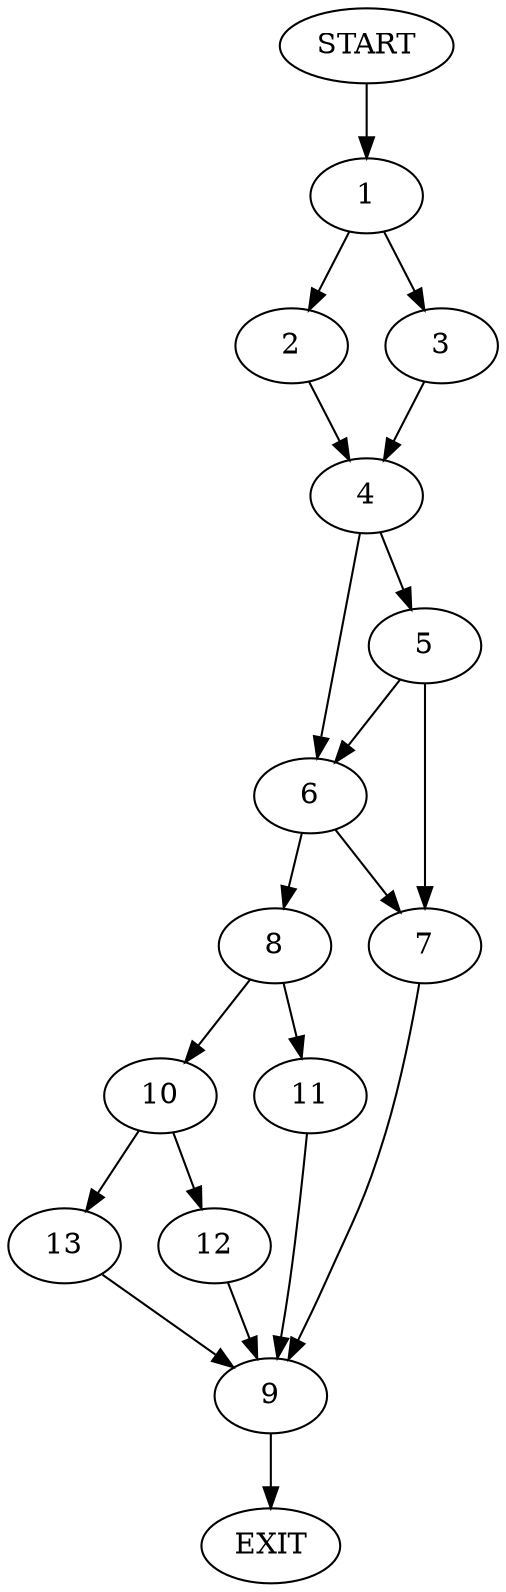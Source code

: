 digraph {
0 [label="START"]
14 [label="EXIT"]
0 -> 1
1 -> 2
1 -> 3
2 -> 4
3 -> 4
4 -> 5
4 -> 6
6 -> 7
6 -> 8
5 -> 6
5 -> 7
7 -> 9
8 -> 10
8 -> 11
9 -> 14
11 -> 9
10 -> 12
10 -> 13
13 -> 9
12 -> 9
}
